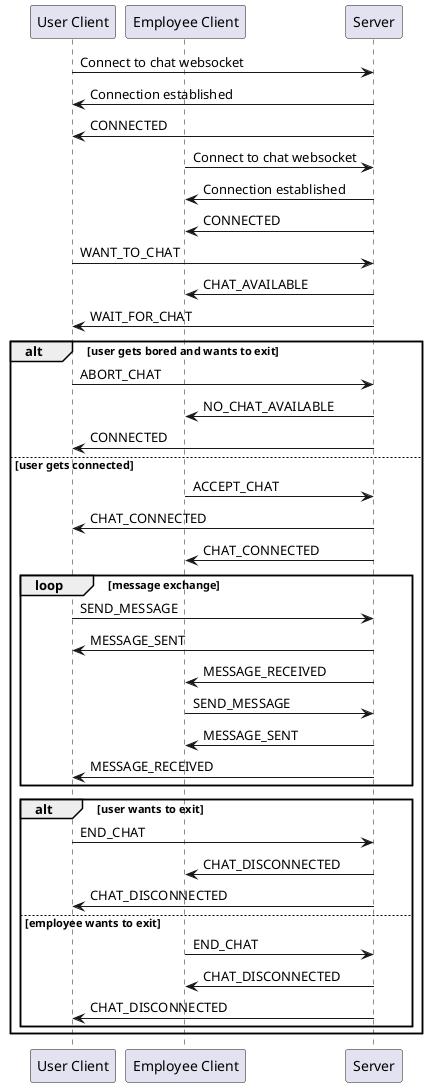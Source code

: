 @startuml chat-sequence

participant "User Client" as U
participant "Employee Client" as E
participant "Server" as S

U -> S: Connect to chat websocket
S -> U: Connection established
S -> U: CONNECTED
E -> S: Connect to chat websocket
S -> E: Connection established
S -> E: CONNECTED
U -> S: WANT_TO_CHAT
S -> E: CHAT_AVAILABLE
S -> U: WAIT_FOR_CHAT
alt user gets bored and wants to exit
    U -> S: ABORT_CHAT
    S -> E: NO_CHAT_AVAILABLE
    S -> U: CONNECTED
else user gets connected
    E -> S: ACCEPT_CHAT
    S -> U: CHAT_CONNECTED
    S -> E: CHAT_CONNECTED
    loop message exchange
        U -> S: SEND_MESSAGE
        S -> U: MESSAGE_SENT
        S -> E: MESSAGE_RECEIVED
        E -> S: SEND_MESSAGE
        S -> E: MESSAGE_SENT
        S -> U: MESSAGE_RECEIVED
    end
    alt user wants to exit
        U -> S: END_CHAT
        S -> E: CHAT_DISCONNECTED
        S -> U: CHAT_DISCONNECTED
    else employee wants to exit
        E -> S: END_CHAT
        S -> E: CHAT_DISCONNECTED
        S -> U: CHAT_DISCONNECTED
    end
end

@enduml
